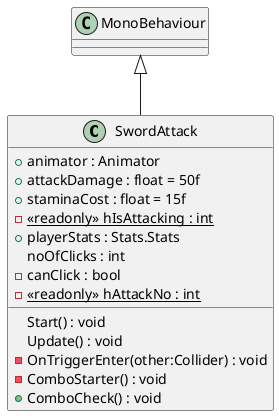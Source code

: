 @startuml
class SwordAttack {
    + animator : Animator
    + attackDamage : float = 50f
    + staminaCost : float = 15f
    - {static} <<readonly>> hIsAttacking : int
    + playerStats : Stats.Stats
    noOfClicks : int
    - canClick : bool
    - {static} <<readonly>> hAttackNo : int
    Start() : void
    Update() : void
    - OnTriggerEnter(other:Collider) : void
    - ComboStarter() : void
    + ComboCheck() : void
}
MonoBehaviour <|-- SwordAttack
@enduml
